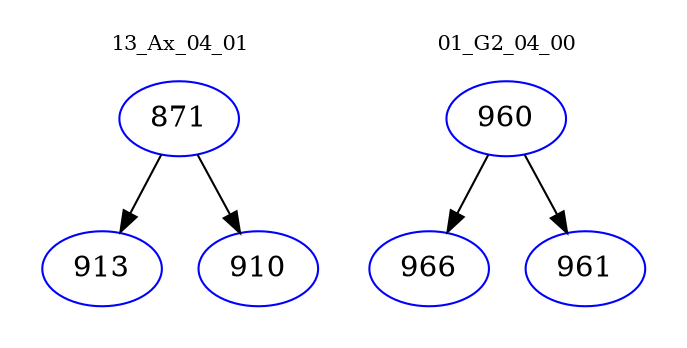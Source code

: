 digraph{
subgraph cluster_0 {
color = white
label = "13_Ax_04_01";
fontsize=10;
T0_871 [label="871", color="blue"]
T0_871 -> T0_913 [color="black"]
T0_913 [label="913", color="blue"]
T0_871 -> T0_910 [color="black"]
T0_910 [label="910", color="blue"]
}
subgraph cluster_1 {
color = white
label = "01_G2_04_00";
fontsize=10;
T1_960 [label="960", color="blue"]
T1_960 -> T1_966 [color="black"]
T1_966 [label="966", color="blue"]
T1_960 -> T1_961 [color="black"]
T1_961 [label="961", color="blue"]
}
}
